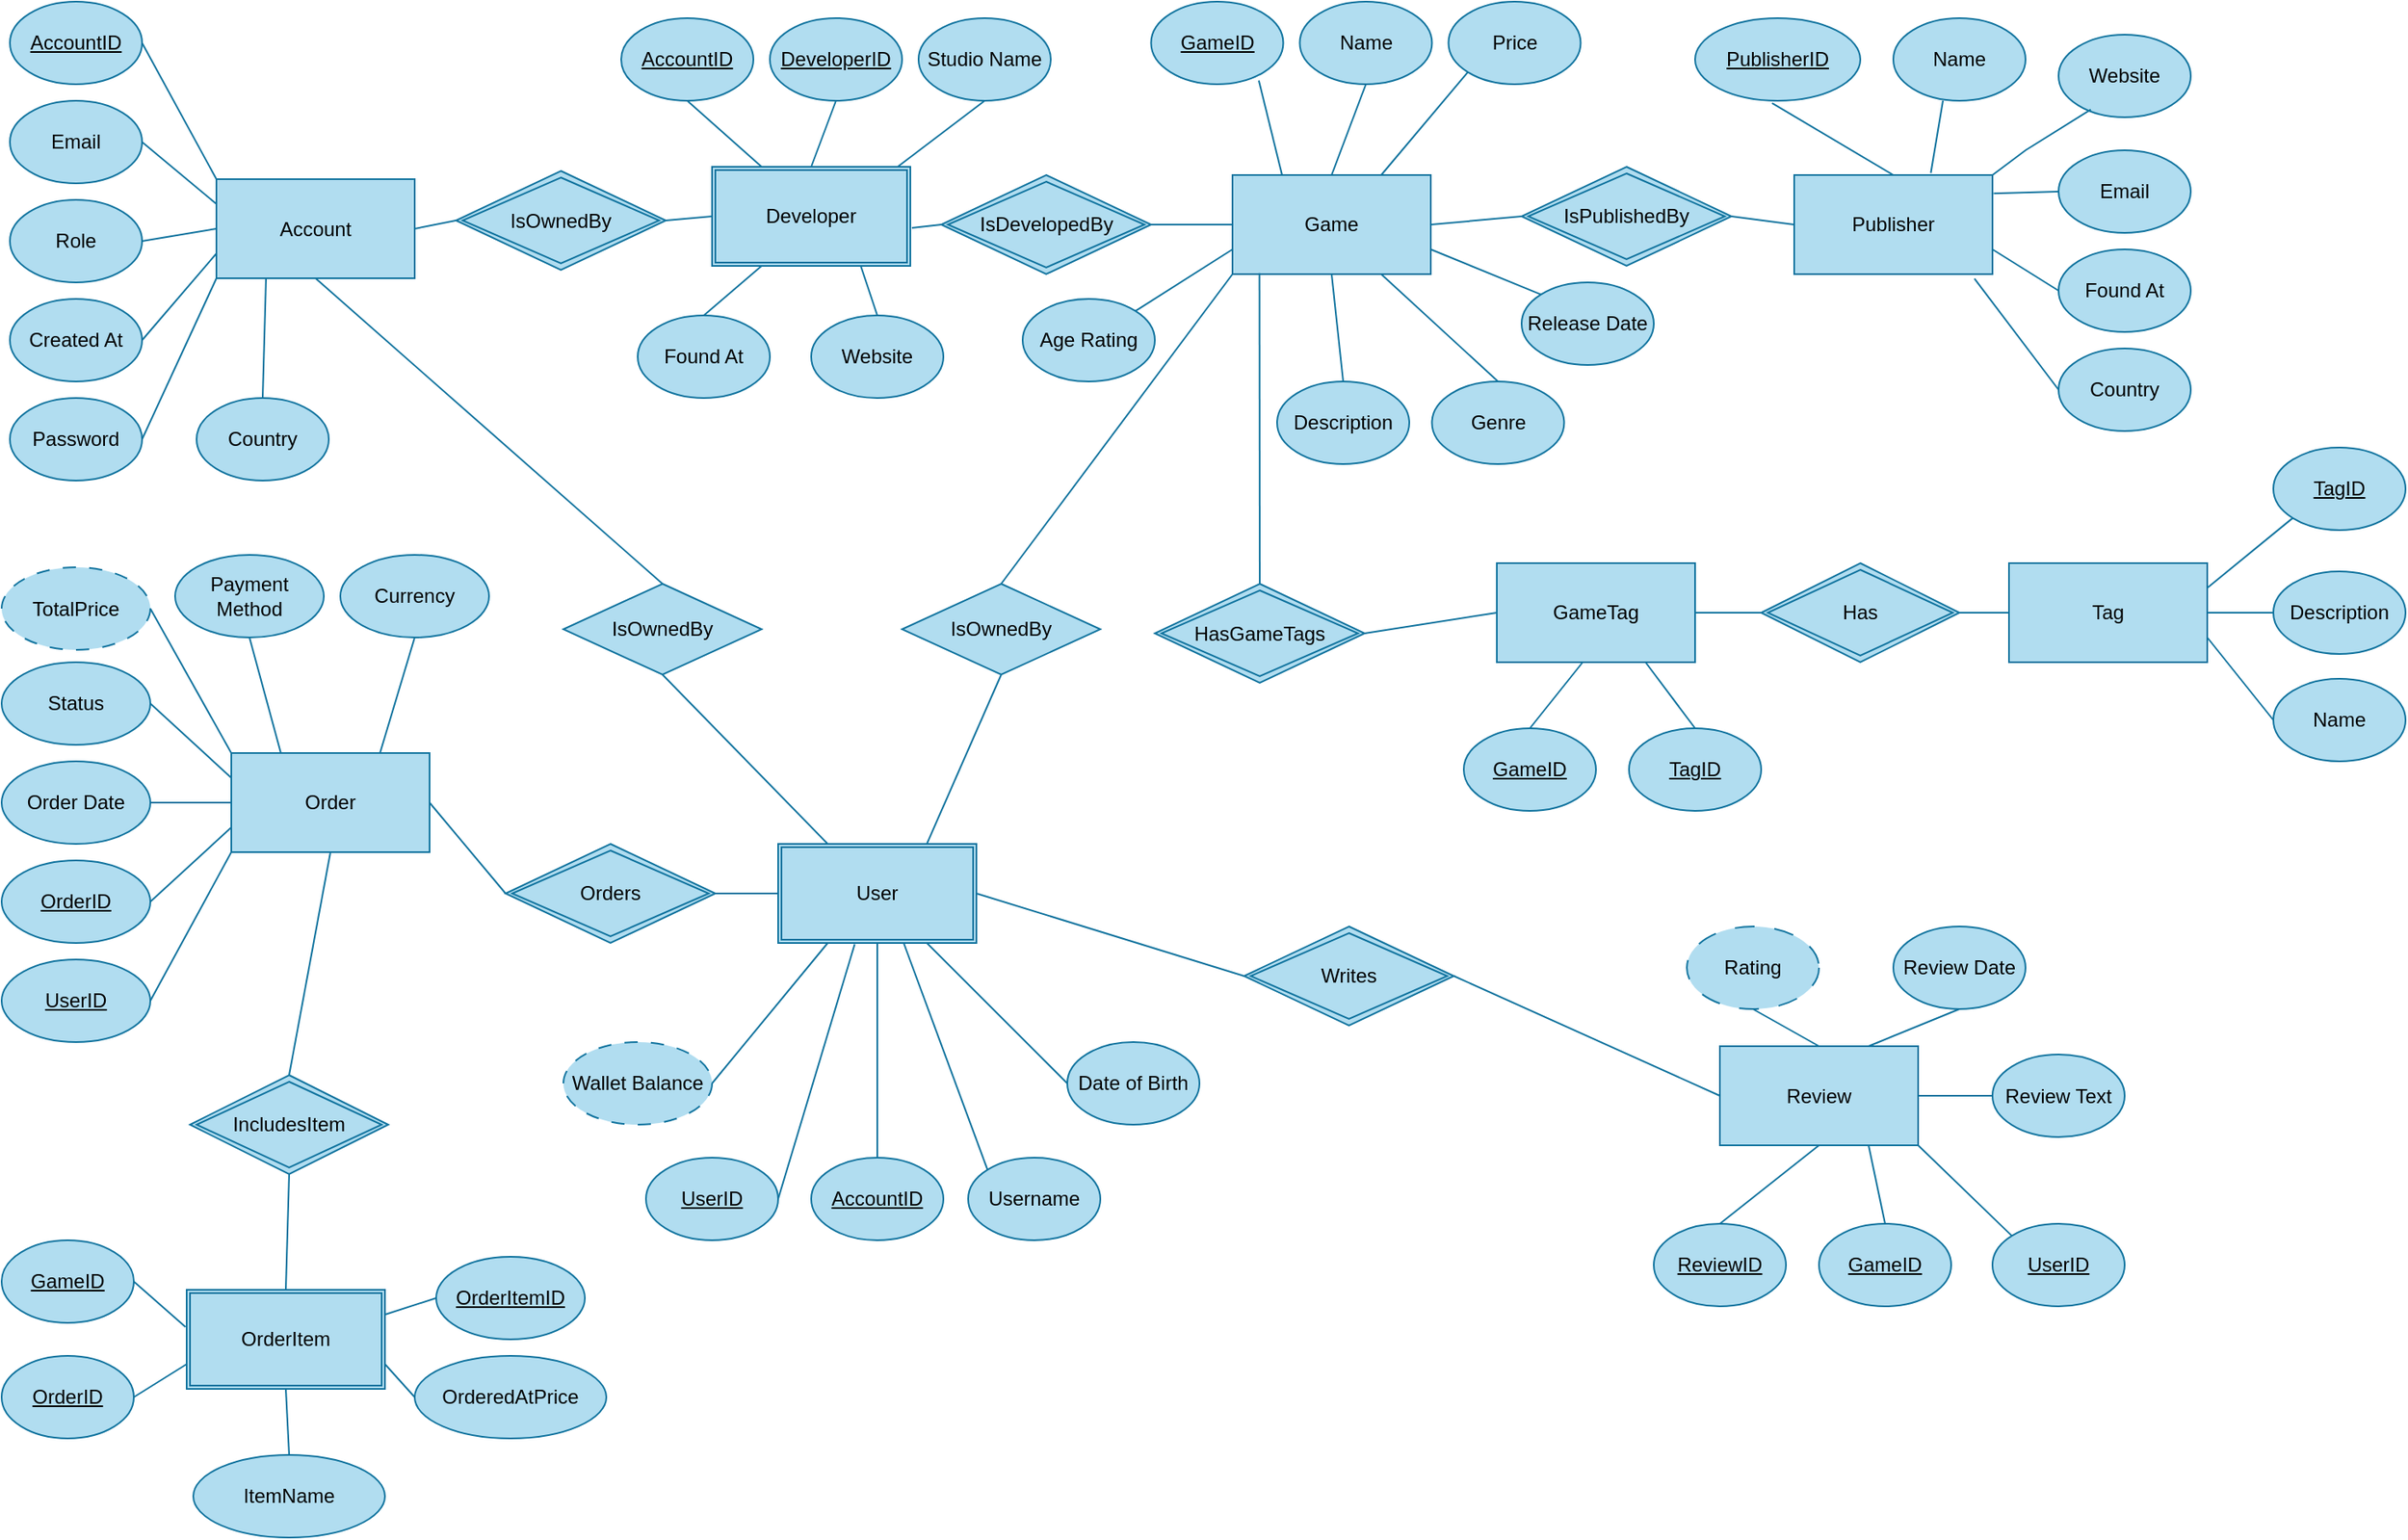 <mxfile version="28.2.7">
  <diagram name="Страница-1" id="EVVOry4LFyyCns86RIXM">
    <mxGraphModel grid="1" page="1" gridSize="10" guides="1" tooltips="1" connect="1" arrows="1" fold="1" pageScale="1" pageWidth="827" pageHeight="1169" math="0" shadow="0">
      <root>
        <mxCell id="0" />
        <mxCell id="1" parent="0" />
        <mxCell id="opWwulUOpppvouaUZtau-1" value="&lt;u&gt;AccountID&lt;/u&gt;" style="ellipse;whiteSpace=wrap;html=1;fillColor=#b1ddf0;strokeColor=#10739e;" vertex="1" parent="1">
          <mxGeometry x="80" y="10" width="80" height="50" as="geometry" />
        </mxCell>
        <mxCell id="opWwulUOpppvouaUZtau-2" value="Role" style="ellipse;whiteSpace=wrap;html=1;fillColor=#b1ddf0;strokeColor=#10739e;" vertex="1" parent="1">
          <mxGeometry x="80" y="130" width="80" height="50" as="geometry" />
        </mxCell>
        <mxCell id="opWwulUOpppvouaUZtau-4" value="Email" style="ellipse;whiteSpace=wrap;html=1;fillColor=#b1ddf0;strokeColor=#10739e;" vertex="1" parent="1">
          <mxGeometry x="80" y="70" width="80" height="50" as="geometry" />
        </mxCell>
        <mxCell id="opWwulUOpppvouaUZtau-5" value="Created At" style="ellipse;whiteSpace=wrap;html=1;fillColor=#b1ddf0;strokeColor=#10739e;" vertex="1" parent="1">
          <mxGeometry x="80" y="190" width="80" height="50" as="geometry" />
        </mxCell>
        <mxCell id="opWwulUOpppvouaUZtau-6" value="Password" style="ellipse;whiteSpace=wrap;html=1;fillColor=#b1ddf0;strokeColor=#10739e;" vertex="1" parent="1">
          <mxGeometry x="80" y="250" width="80" height="50" as="geometry" />
        </mxCell>
        <mxCell id="opWwulUOpppvouaUZtau-7" value="Account&lt;span style=&quot;color: rgba(0, 0, 0, 0); font-family: monospace; font-size: 0px; text-align: start; text-wrap-mode: nowrap;&quot;&gt;%3CmxGraphModel%3E%3Croot%3E%3CmxCell%20%3D%220%22%2F%3E%3CmxCell%20id%3D%221%22%20parent%3D%220%22%2F%3E%3CmxCell%20id%3D%222%22%20value%3D%22Created%20At%22%20style%3D%22ellipse%3BwhiteSpace%3Dwrap%3Bhtml%3D1%3B%22%20vertex%3D%221%22%20parent%3D%221%22%3E%3CmxGeometry%20x%3D%2230%22%20y%3D%22340%22%20width%3D%2280%22%20height%3D%2250%22%20as%3D%22geometry%22%2F%3E%3C%2FmxCell%3E%3C%2Froot%3E%3C%2FmxGraphModel%3E&lt;/span&gt;" style="rounded=0;whiteSpace=wrap;html=1;fillColor=#b1ddf0;strokeColor=#10739e;" vertex="1" parent="1">
          <mxGeometry x="205" y="117.5" width="120" height="60" as="geometry" />
        </mxCell>
        <mxCell id="opWwulUOpppvouaUZtau-9" value="Game" style="rounded=0;whiteSpace=wrap;html=1;fillColor=#b1ddf0;strokeColor=#10739e;" vertex="1" parent="1">
          <mxGeometry x="820" y="115" width="120" height="60" as="geometry" />
        </mxCell>
        <mxCell id="opWwulUOpppvouaUZtau-10" value="Publisher" style="rounded=0;whiteSpace=wrap;html=1;fillColor=#b1ddf0;strokeColor=#10739e;" vertex="1" parent="1">
          <mxGeometry x="1160" y="115" width="120" height="60" as="geometry" />
        </mxCell>
        <mxCell id="opWwulUOpppvouaUZtau-11" value="&lt;u&gt;PublisherID&lt;/u&gt;" style="ellipse;whiteSpace=wrap;html=1;fillColor=#b1ddf0;strokeColor=#10739e;" vertex="1" parent="1">
          <mxGeometry x="1100" y="20" width="100" height="50" as="geometry" />
        </mxCell>
        <mxCell id="opWwulUOpppvouaUZtau-13" value="Name" style="ellipse;whiteSpace=wrap;html=1;fillColor=#b1ddf0;strokeColor=#10739e;" vertex="1" parent="1">
          <mxGeometry x="1220" y="20" width="80" height="50" as="geometry" />
        </mxCell>
        <mxCell id="opWwulUOpppvouaUZtau-15" value="Website" style="ellipse;whiteSpace=wrap;html=1;fillColor=#b1ddf0;strokeColor=#10739e;" vertex="1" parent="1">
          <mxGeometry x="1320" y="30" width="80" height="50" as="geometry" />
        </mxCell>
        <mxCell id="opWwulUOpppvouaUZtau-16" value="Email" style="ellipse;whiteSpace=wrap;html=1;fillColor=#b1ddf0;strokeColor=#10739e;" vertex="1" parent="1">
          <mxGeometry x="1320" y="100" width="80" height="50" as="geometry" />
        </mxCell>
        <mxCell id="opWwulUOpppvouaUZtau-17" value="Found At" style="ellipse;whiteSpace=wrap;html=1;fillColor=#b1ddf0;strokeColor=#10739e;" vertex="1" parent="1">
          <mxGeometry x="1320" y="160" width="80" height="50" as="geometry" />
        </mxCell>
        <mxCell id="opWwulUOpppvouaUZtau-18" value="Country" style="ellipse;whiteSpace=wrap;html=1;fillColor=#b1ddf0;strokeColor=#10739e;" vertex="1" parent="1">
          <mxGeometry x="1320" y="220" width="80" height="50" as="geometry" />
        </mxCell>
        <mxCell id="opWwulUOpppvouaUZtau-20" value="" style="endArrow=none;html=1;rounded=0;entryX=0.466;entryY=1.029;entryDx=0;entryDy=0;entryPerimeter=0;exitX=0.5;exitY=0;exitDx=0;exitDy=0;fillColor=#b1ddf0;strokeColor=#10739e;" edge="1" parent="1" source="opWwulUOpppvouaUZtau-10" target="opWwulUOpppvouaUZtau-11">
          <mxGeometry width="50" height="50" relative="1" as="geometry">
            <mxPoint x="1100" y="200" as="sourcePoint" />
            <mxPoint x="1150" y="150" as="targetPoint" />
          </mxGeometry>
        </mxCell>
        <mxCell id="opWwulUOpppvouaUZtau-21" value="" style="endArrow=none;html=1;rounded=0;entryX=0.375;entryY=1;entryDx=0;entryDy=0;entryPerimeter=0;exitX=0.689;exitY=-0.021;exitDx=0;exitDy=0;exitPerimeter=0;fillColor=#b1ddf0;strokeColor=#10739e;" edge="1" parent="1" source="opWwulUOpppvouaUZtau-10" target="opWwulUOpppvouaUZtau-13">
          <mxGeometry width="50" height="50" relative="1" as="geometry">
            <mxPoint x="1200" y="110" as="sourcePoint" />
            <mxPoint x="1250" y="100" as="targetPoint" />
          </mxGeometry>
        </mxCell>
        <mxCell id="opWwulUOpppvouaUZtau-22" value="" style="endArrow=none;html=1;rounded=0;entryX=0.244;entryY=0.907;entryDx=0;entryDy=0;entryPerimeter=0;fillColor=#b1ddf0;strokeColor=#10739e;exitX=1;exitY=0;exitDx=0;exitDy=0;" edge="1" parent="1" source="opWwulUOpppvouaUZtau-10" target="opWwulUOpppvouaUZtau-15">
          <mxGeometry width="50" height="50" relative="1" as="geometry">
            <mxPoint x="1270" y="117" as="sourcePoint" />
            <mxPoint x="1330" y="70" as="targetPoint" />
            <Array as="points">
              <mxPoint x="1300" y="100" />
            </Array>
          </mxGeometry>
        </mxCell>
        <mxCell id="opWwulUOpppvouaUZtau-23" value="" style="endArrow=none;html=1;rounded=0;entryX=0;entryY=0.5;entryDx=0;entryDy=0;exitX=1.006;exitY=0.185;exitDx=0;exitDy=0;exitPerimeter=0;fillColor=#b1ddf0;strokeColor=#10739e;" edge="1" parent="1" source="opWwulUOpppvouaUZtau-10" target="opWwulUOpppvouaUZtau-16">
          <mxGeometry width="50" height="50" relative="1" as="geometry">
            <mxPoint x="1190" y="180" as="sourcePoint" />
            <mxPoint x="1310" y="126" as="targetPoint" />
          </mxGeometry>
        </mxCell>
        <mxCell id="opWwulUOpppvouaUZtau-24" value="" style="endArrow=none;html=1;rounded=0;entryX=0;entryY=0.5;entryDx=0;entryDy=0;exitX=1;exitY=0.75;exitDx=0;exitDy=0;fillColor=#b1ddf0;strokeColor=#10739e;" edge="1" parent="1" source="opWwulUOpppvouaUZtau-10" target="opWwulUOpppvouaUZtau-17">
          <mxGeometry width="50" height="50" relative="1" as="geometry">
            <mxPoint x="1261" y="187.5" as="sourcePoint" />
            <mxPoint x="1310" y="182.5" as="targetPoint" />
          </mxGeometry>
        </mxCell>
        <mxCell id="opWwulUOpppvouaUZtau-25" value="" style="endArrow=none;html=1;rounded=0;entryX=0;entryY=0.5;entryDx=0;entryDy=0;exitX=0.909;exitY=1.044;exitDx=0;exitDy=0;exitPerimeter=0;fillColor=#b1ddf0;strokeColor=#10739e;" edge="1" parent="1" source="opWwulUOpppvouaUZtau-10" target="opWwulUOpppvouaUZtau-18">
          <mxGeometry width="50" height="50" relative="1" as="geometry">
            <mxPoint x="1310" y="175" as="sourcePoint" />
            <mxPoint x="1359" y="170" as="targetPoint" />
          </mxGeometry>
        </mxCell>
        <mxCell id="opWwulUOpppvouaUZtau-27" value="&lt;u&gt;GameID&lt;/u&gt;" style="ellipse;whiteSpace=wrap;html=1;fillColor=#b1ddf0;strokeColor=#10739e;" vertex="1" parent="1">
          <mxGeometry x="770.73" y="10" width="80" height="50" as="geometry" />
        </mxCell>
        <mxCell id="opWwulUOpppvouaUZtau-28" value="Name" style="ellipse;whiteSpace=wrap;html=1;fillColor=#b1ddf0;strokeColor=#10739e;" vertex="1" parent="1">
          <mxGeometry x="860.73" y="10" width="80" height="50" as="geometry" />
        </mxCell>
        <mxCell id="opWwulUOpppvouaUZtau-29" value="Price" style="ellipse;whiteSpace=wrap;html=1;fillColor=#b1ddf0;strokeColor=#10739e;" vertex="1" parent="1">
          <mxGeometry x="950.73" y="10" width="80" height="50" as="geometry" />
        </mxCell>
        <mxCell id="opWwulUOpppvouaUZtau-30" value="Genre&lt;span style=&quot;color: rgba(0, 0, 0, 0); font-family: monospace; font-size: 0px; text-align: start; text-wrap-mode: nowrap;&quot;&gt;%3CmxGraphModel%3E%3Croot%3E%3CmxCell%20id%3D%220%22%2F%3E%3CmxCell%20id%3D%221%22%20parent%3D%220%22%2F%3E%3CmxCell%20id%3D%222%22%20value%3D%22Price%22%20style%3D%22ellipse%3BwhiteSpace%3Dwrap%3Bhtml%3D1%3B%22%20vertex%3D%221%22%20parent%3D%221%22%3E%3CmxGeometry%20x%3D%22700%22%20y%3D%2210%22%20width%3D%2280%22%20height%3D%2250%22%20as%3D%22geometry%22%2F%3E%3C%2FmxCell%3E%3C%2Froot%3E%3C%2FmxGraphModel%3E&lt;/span&gt;" style="ellipse;whiteSpace=wrap;html=1;fillColor=#b1ddf0;strokeColor=#10739e;" vertex="1" parent="1">
          <mxGeometry x="940.73" y="240" width="80" height="50" as="geometry" />
        </mxCell>
        <mxCell id="opWwulUOpppvouaUZtau-31" value="Description" style="ellipse;whiteSpace=wrap;html=1;fillColor=#b1ddf0;strokeColor=#10739e;" vertex="1" parent="1">
          <mxGeometry x="847" y="240" width="80" height="50" as="geometry" />
        </mxCell>
        <mxCell id="opWwulUOpppvouaUZtau-32" value="Release Date" style="ellipse;whiteSpace=wrap;html=1;fillColor=#b1ddf0;strokeColor=#10739e;" vertex="1" parent="1">
          <mxGeometry x="995" y="180" width="80" height="50" as="geometry" />
        </mxCell>
        <mxCell id="opWwulUOpppvouaUZtau-33" value="Age Rating" style="ellipse;whiteSpace=wrap;html=1;fillColor=#b1ddf0;strokeColor=#10739e;" vertex="1" parent="1">
          <mxGeometry x="693" y="190" width="80" height="50" as="geometry" />
        </mxCell>
        <mxCell id="opWwulUOpppvouaUZtau-34" value="" style="endArrow=none;html=1;rounded=0;entryX=0.815;entryY=0.955;entryDx=0;entryDy=0;entryPerimeter=0;exitX=0.25;exitY=0;exitDx=0;exitDy=0;fillColor=#b1ddf0;strokeColor=#10739e;" edge="1" parent="1" source="opWwulUOpppvouaUZtau-9" target="opWwulUOpppvouaUZtau-27">
          <mxGeometry width="50" height="50" relative="1" as="geometry">
            <mxPoint x="785.73" y="100" as="sourcePoint" />
            <mxPoint x="835.73" y="50" as="targetPoint" />
          </mxGeometry>
        </mxCell>
        <mxCell id="opWwulUOpppvouaUZtau-35" value="" style="endArrow=none;html=1;rounded=0;entryX=0.5;entryY=1;entryDx=0;entryDy=0;exitX=0.5;exitY=0;exitDx=0;exitDy=0;fillColor=#b1ddf0;strokeColor=#10739e;" edge="1" parent="1" source="opWwulUOpppvouaUZtau-9" target="opWwulUOpppvouaUZtau-28">
          <mxGeometry width="50" height="50" relative="1" as="geometry">
            <mxPoint x="935.73" y="142" as="sourcePoint" />
            <mxPoint x="920.73" y="110" as="targetPoint" />
          </mxGeometry>
        </mxCell>
        <mxCell id="opWwulUOpppvouaUZtau-36" value="" style="endArrow=none;html=1;rounded=0;entryX=0;entryY=1;entryDx=0;entryDy=0;exitX=0.75;exitY=0;exitDx=0;exitDy=0;fillColor=#b1ddf0;strokeColor=#10739e;" edge="1" parent="1" source="opWwulUOpppvouaUZtau-9" target="opWwulUOpppvouaUZtau-29">
          <mxGeometry width="50" height="50" relative="1" as="geometry">
            <mxPoint x="970.73" y="130" as="sourcePoint" />
            <mxPoint x="990.73" y="100" as="targetPoint" />
            <Array as="points" />
          </mxGeometry>
        </mxCell>
        <mxCell id="opWwulUOpppvouaUZtau-37" value="" style="endArrow=none;html=1;rounded=0;entryX=1;entryY=0.75;entryDx=0;entryDy=0;exitX=0;exitY=0;exitDx=0;exitDy=0;fillColor=#b1ddf0;strokeColor=#10739e;" edge="1" parent="1" source="opWwulUOpppvouaUZtau-32" target="opWwulUOpppvouaUZtau-9">
          <mxGeometry width="50" height="50" relative="1" as="geometry">
            <mxPoint x="1012.187" y="207.485" as="sourcePoint" />
            <mxPoint x="1041.73" y="170" as="targetPoint" />
          </mxGeometry>
        </mxCell>
        <mxCell id="opWwulUOpppvouaUZtau-38" value="" style="endArrow=none;html=1;rounded=0;entryX=0.75;entryY=1;entryDx=0;entryDy=0;exitX=0.5;exitY=0;exitDx=0;exitDy=0;fillColor=#b1ddf0;strokeColor=#10739e;" edge="1" parent="1" source="opWwulUOpppvouaUZtau-30" target="opWwulUOpppvouaUZtau-9">
          <mxGeometry width="50" height="50" relative="1" as="geometry">
            <mxPoint x="940.73" y="220" as="sourcePoint" />
            <mxPoint x="869.73" y="148" as="targetPoint" />
          </mxGeometry>
        </mxCell>
        <mxCell id="opWwulUOpppvouaUZtau-39" value="" style="endArrow=none;html=1;rounded=0;entryX=0.5;entryY=1;entryDx=0;entryDy=0;exitX=0.5;exitY=0;exitDx=0;exitDy=0;fillColor=#b1ddf0;strokeColor=#10739e;" edge="1" parent="1" source="opWwulUOpppvouaUZtau-31" target="opWwulUOpppvouaUZtau-9">
          <mxGeometry width="50" height="50" relative="1" as="geometry">
            <mxPoint x="990.73" y="240" as="sourcePoint" />
            <mxPoint x="950.73" y="190" as="targetPoint" />
          </mxGeometry>
        </mxCell>
        <mxCell id="opWwulUOpppvouaUZtau-40" value="" style="endArrow=none;html=1;rounded=0;entryX=0;entryY=0.75;entryDx=0;entryDy=0;exitX=1;exitY=0;exitDx=0;exitDy=0;fillColor=#b1ddf0;strokeColor=#10739e;" edge="1" parent="1" source="opWwulUOpppvouaUZtau-33" target="opWwulUOpppvouaUZtau-9">
          <mxGeometry width="50" height="50" relative="1" as="geometry">
            <mxPoint x="769.273" y="207.485" as="sourcePoint" />
            <mxPoint x="805.73" y="150" as="targetPoint" />
          </mxGeometry>
        </mxCell>
        <mxCell id="opWwulUOpppvouaUZtau-42" value="" style="endArrow=none;html=1;rounded=0;entryX=1;entryY=0.5;entryDx=0;entryDy=0;exitX=0;exitY=0.5;exitDx=0;exitDy=0;fillColor=#b1ddf0;strokeColor=#10739e;" edge="1" parent="1" source="opWwulUOpppvouaUZtau-10" target="UKkPd1WE1HDjljk0dFrL-10">
          <mxGeometry width="50" height="50" relative="1" as="geometry">
            <mxPoint x="1080" y="230" as="sourcePoint" />
            <mxPoint x="1130" y="180" as="targetPoint" />
          </mxGeometry>
        </mxCell>
        <mxCell id="opWwulUOpppvouaUZtau-43" value="" style="endArrow=none;html=1;rounded=0;entryX=1;entryY=0.5;entryDx=0;entryDy=0;exitX=0;exitY=0.5;exitDx=0;exitDy=0;fillColor=#b1ddf0;strokeColor=#10739e;" edge="1" parent="1" source="UKkPd1WE1HDjljk0dFrL-10" target="opWwulUOpppvouaUZtau-9">
          <mxGeometry width="50" height="50" relative="1" as="geometry">
            <mxPoint x="961" y="133" as="sourcePoint" />
            <mxPoint x="1070.73" y="150" as="targetPoint" />
          </mxGeometry>
        </mxCell>
        <mxCell id="opWwulUOpppvouaUZtau-45" value="" style="endArrow=none;html=1;rounded=0;entryX=1;entryY=0.5;entryDx=0;entryDy=0;exitX=0;exitY=0.5;exitDx=0;exitDy=0;fillColor=#b1ddf0;strokeColor=#10739e;" edge="1" parent="1" source="opWwulUOpppvouaUZtau-9" target="UKkPd1WE1HDjljk0dFrL-9">
          <mxGeometry width="50" height="50" relative="1" as="geometry">
            <mxPoint x="870" y="145" as="sourcePoint" />
            <mxPoint x="860" y="182.5" as="targetPoint" />
          </mxGeometry>
        </mxCell>
        <mxCell id="opWwulUOpppvouaUZtau-46" value="" style="endArrow=none;html=1;rounded=0;exitX=0;exitY=0.5;exitDx=0;exitDy=0;entryX=1.008;entryY=0.617;entryDx=0;entryDy=0;fillColor=#b1ddf0;strokeColor=#10739e;entryPerimeter=0;" edge="1" parent="1" source="UKkPd1WE1HDjljk0dFrL-9" target="UKkPd1WE1HDjljk0dFrL-1">
          <mxGeometry width="50" height="50" relative="1" as="geometry">
            <mxPoint x="870" y="169.5" as="sourcePoint" />
            <mxPoint x="620" y="147.5" as="targetPoint" />
          </mxGeometry>
        </mxCell>
        <mxCell id="opWwulUOpppvouaUZtau-49" value="" style="endArrow=none;html=1;rounded=0;entryX=1;entryY=0.5;entryDx=0;entryDy=0;fillColor=#b1ddf0;strokeColor=#10739e;exitX=0;exitY=0.5;exitDx=0;exitDy=0;" edge="1" parent="1" source="UKkPd1WE1HDjljk0dFrL-1" target="UKkPd1WE1HDjljk0dFrL-8">
          <mxGeometry width="50" height="50" relative="1" as="geometry">
            <mxPoint x="500" y="148" as="sourcePoint" />
            <mxPoint x="740" y="150" as="targetPoint" />
          </mxGeometry>
        </mxCell>
        <mxCell id="opWwulUOpppvouaUZtau-50" value="" style="endArrow=none;html=1;rounded=0;exitX=0;exitY=0.5;exitDx=0;exitDy=0;entryX=1;entryY=0.5;entryDx=0;entryDy=0;fillColor=#b1ddf0;strokeColor=#10739e;" edge="1" parent="1" source="UKkPd1WE1HDjljk0dFrL-8" target="opWwulUOpppvouaUZtau-7">
          <mxGeometry width="50" height="50" relative="1" as="geometry">
            <mxPoint x="620" y="220" as="sourcePoint" />
            <mxPoint x="600" y="220" as="targetPoint" />
          </mxGeometry>
        </mxCell>
        <mxCell id="opWwulUOpppvouaUZtau-51" value="Website" style="ellipse;whiteSpace=wrap;html=1;fillColor=#b1ddf0;strokeColor=#10739e;" vertex="1" parent="1">
          <mxGeometry x="565" y="200" width="80" height="50" as="geometry" />
        </mxCell>
        <mxCell id="opWwulUOpppvouaUZtau-52" value="&lt;u&gt;AccountID&lt;/u&gt;" style="ellipse;whiteSpace=wrap;html=1;fillColor=#b1ddf0;strokeColor=#10739e;" vertex="1" parent="1">
          <mxGeometry x="450" y="20" width="80" height="50" as="geometry" />
        </mxCell>
        <mxCell id="opWwulUOpppvouaUZtau-53" value="Studio Name" style="ellipse;whiteSpace=wrap;html=1;fillColor=#b1ddf0;strokeColor=#10739e;" vertex="1" parent="1">
          <mxGeometry x="630" y="20" width="80" height="50" as="geometry" />
        </mxCell>
        <mxCell id="opWwulUOpppvouaUZtau-54" value="Found At" style="ellipse;whiteSpace=wrap;html=1;fillColor=#b1ddf0;strokeColor=#10739e;" vertex="1" parent="1">
          <mxGeometry x="460" y="200" width="80" height="50" as="geometry" />
        </mxCell>
        <mxCell id="opWwulUOpppvouaUZtau-55" value="&lt;u&gt;DeveloperID&lt;/u&gt;" style="ellipse;whiteSpace=wrap;html=1;fillColor=#b1ddf0;strokeColor=#10739e;" vertex="1" parent="1">
          <mxGeometry x="540" y="20" width="80" height="50" as="geometry" />
        </mxCell>
        <mxCell id="opWwulUOpppvouaUZtau-56" value="" style="endArrow=none;html=1;rounded=0;exitX=0.25;exitY=0;exitDx=0;exitDy=0;entryX=0.5;entryY=1;entryDx=0;entryDy=0;fillColor=#b1ddf0;strokeColor=#10739e;" edge="1" parent="1" source="UKkPd1WE1HDjljk0dFrL-1" target="opWwulUOpppvouaUZtau-52">
          <mxGeometry width="50" height="50" relative="1" as="geometry">
            <mxPoint x="460" y="160" as="sourcePoint" />
            <mxPoint x="430" y="160" as="targetPoint" />
            <Array as="points" />
          </mxGeometry>
        </mxCell>
        <mxCell id="opWwulUOpppvouaUZtau-57" value="" style="endArrow=none;html=1;rounded=0;exitX=0.75;exitY=1;exitDx=0;exitDy=0;entryX=0.5;entryY=0;entryDx=0;entryDy=0;fillColor=#b1ddf0;strokeColor=#10739e;" edge="1" parent="1" source="UKkPd1WE1HDjljk0dFrL-1" target="opWwulUOpppvouaUZtau-51">
          <mxGeometry width="50" height="50" relative="1" as="geometry">
            <mxPoint x="640" y="145" as="sourcePoint" />
            <mxPoint x="590" y="100" as="targetPoint" />
            <Array as="points" />
          </mxGeometry>
        </mxCell>
        <mxCell id="opWwulUOpppvouaUZtau-58" value="" style="endArrow=none;html=1;rounded=0;entryX=0.5;entryY=1;entryDx=0;entryDy=0;fillColor=#b1ddf0;strokeColor=#10739e;exitX=0.925;exitY=0.017;exitDx=0;exitDy=0;exitPerimeter=0;" edge="1" parent="1" source="UKkPd1WE1HDjljk0dFrL-1" target="opWwulUOpppvouaUZtau-53">
          <mxGeometry width="50" height="50" relative="1" as="geometry">
            <mxPoint x="630" y="270" as="sourcePoint" />
            <mxPoint x="720" y="90" as="targetPoint" />
            <Array as="points" />
          </mxGeometry>
        </mxCell>
        <mxCell id="opWwulUOpppvouaUZtau-59" value="" style="endArrow=none;html=1;rounded=0;exitX=0.5;exitY=1;exitDx=0;exitDy=0;fillColor=#b1ddf0;strokeColor=#10739e;entryX=0.5;entryY=0;entryDx=0;entryDy=0;" edge="1" parent="1" source="opWwulUOpppvouaUZtau-55" target="UKkPd1WE1HDjljk0dFrL-1">
          <mxGeometry width="50" height="50" relative="1" as="geometry">
            <mxPoint x="640" y="165" as="sourcePoint" />
            <mxPoint x="560" y="118" as="targetPoint" />
            <Array as="points" />
          </mxGeometry>
        </mxCell>
        <mxCell id="opWwulUOpppvouaUZtau-60" value="" style="endArrow=none;html=1;rounded=0;exitX=0.5;exitY=0;exitDx=0;exitDy=0;fillColor=#b1ddf0;strokeColor=#10739e;entryX=0.25;entryY=1;entryDx=0;entryDy=0;" edge="1" parent="1" source="opWwulUOpppvouaUZtau-54" target="UKkPd1WE1HDjljk0dFrL-1">
          <mxGeometry width="50" height="50" relative="1" as="geometry">
            <mxPoint x="640" y="237.5" as="sourcePoint" />
            <mxPoint x="530" y="170" as="targetPoint" />
            <Array as="points" />
          </mxGeometry>
        </mxCell>
        <mxCell id="opWwulUOpppvouaUZtau-61" value="" style="endArrow=none;html=1;rounded=0;entryX=1;entryY=0.5;entryDx=0;entryDy=0;exitX=0;exitY=0;exitDx=0;exitDy=0;fillColor=#b1ddf0;strokeColor=#10739e;" edge="1" parent="1" source="opWwulUOpppvouaUZtau-7" target="opWwulUOpppvouaUZtau-1">
          <mxGeometry width="50" height="50" relative="1" as="geometry">
            <mxPoint x="270" y="115" as="sourcePoint" />
            <mxPoint x="550" y="160" as="targetPoint" />
          </mxGeometry>
        </mxCell>
        <mxCell id="opWwulUOpppvouaUZtau-62" value="" style="endArrow=none;html=1;rounded=0;entryX=1;entryY=0.5;entryDx=0;entryDy=0;exitX=0;exitY=0.25;exitDx=0;exitDy=0;fillColor=#b1ddf0;strokeColor=#10739e;" edge="1" parent="1" source="opWwulUOpppvouaUZtau-7" target="opWwulUOpppvouaUZtau-4">
          <mxGeometry width="50" height="50" relative="1" as="geometry">
            <mxPoint x="180" y="130" as="sourcePoint" />
            <mxPoint x="170" y="140" as="targetPoint" />
          </mxGeometry>
        </mxCell>
        <mxCell id="opWwulUOpppvouaUZtau-63" value="" style="endArrow=none;html=1;rounded=0;entryX=1;entryY=0.5;entryDx=0;entryDy=0;exitX=0;exitY=0.5;exitDx=0;exitDy=0;fillColor=#b1ddf0;strokeColor=#10739e;" edge="1" parent="1" source="opWwulUOpppvouaUZtau-7" target="opWwulUOpppvouaUZtau-2">
          <mxGeometry width="50" height="50" relative="1" as="geometry">
            <mxPoint x="180" y="145" as="sourcePoint" />
            <mxPoint x="220" y="180" as="targetPoint" />
          </mxGeometry>
        </mxCell>
        <mxCell id="opWwulUOpppvouaUZtau-64" value="" style="endArrow=none;html=1;rounded=0;entryX=0;entryY=0.75;entryDx=0;entryDy=0;exitX=1;exitY=0.5;exitDx=0;exitDy=0;fillColor=#b1ddf0;strokeColor=#10739e;" edge="1" parent="1" source="opWwulUOpppvouaUZtau-5" target="opWwulUOpppvouaUZtau-7">
          <mxGeometry width="50" height="50" relative="1" as="geometry">
            <mxPoint x="261" y="180" as="sourcePoint" />
            <mxPoint x="203.64" y="174.88" as="targetPoint" />
          </mxGeometry>
        </mxCell>
        <mxCell id="opWwulUOpppvouaUZtau-65" value="" style="endArrow=none;html=1;rounded=0;entryX=0;entryY=1;entryDx=0;entryDy=0;exitX=1;exitY=0.5;exitDx=0;exitDy=0;fillColor=#b1ddf0;strokeColor=#10739e;" edge="1" parent="1" source="opWwulUOpppvouaUZtau-6" target="opWwulUOpppvouaUZtau-7">
          <mxGeometry width="50" height="50" relative="1" as="geometry">
            <mxPoint x="240" y="329" as="sourcePoint" />
            <mxPoint x="252.96" y="175.54" as="targetPoint" />
          </mxGeometry>
        </mxCell>
        <mxCell id="opWwulUOpppvouaUZtau-66" value="Tag" style="rounded=0;whiteSpace=wrap;html=1;fillColor=#b1ddf0;strokeColor=#10739e;" vertex="1" parent="1">
          <mxGeometry x="1290" y="350" width="120" height="60" as="geometry" />
        </mxCell>
        <mxCell id="opWwulUOpppvouaUZtau-67" value="GameTag" style="rounded=0;whiteSpace=wrap;html=1;fillColor=#b1ddf0;strokeColor=#10739e;" vertex="1" parent="1">
          <mxGeometry x="980" y="350" width="120" height="60" as="geometry" />
        </mxCell>
        <mxCell id="opWwulUOpppvouaUZtau-69" value="Review" style="rounded=0;whiteSpace=wrap;html=1;fillColor=#b1ddf0;strokeColor=#10739e;" vertex="1" parent="1">
          <mxGeometry x="1115" y="642.5" width="120" height="60" as="geometry" />
        </mxCell>
        <mxCell id="opWwulUOpppvouaUZtau-70" value="Order" style="rounded=0;whiteSpace=wrap;html=1;fillColor=#b1ddf0;strokeColor=#10739e;" vertex="1" parent="1">
          <mxGeometry x="214" y="465" width="120" height="60" as="geometry" />
        </mxCell>
        <mxCell id="opWwulUOpppvouaUZtau-73" value="" style="endArrow=none;html=1;rounded=0;exitX=1;exitY=0.5;exitDx=0;exitDy=0;fillColor=#b1ddf0;strokeColor=#10739e;" edge="1" parent="1" source="opWwulUOpppvouaUZtau-67" target="NvxxbsTkmJ9zuggZ2Z-y-13">
          <mxGeometry width="50" height="50" relative="1" as="geometry">
            <mxPoint x="1090" y="370" as="sourcePoint" />
            <mxPoint x="1160" y="450" as="targetPoint" />
          </mxGeometry>
        </mxCell>
        <mxCell id="opWwulUOpppvouaUZtau-74" value="" style="endArrow=none;html=1;rounded=0;entryX=0;entryY=0.5;entryDx=0;entryDy=0;exitX=1;exitY=0.5;exitDx=0;exitDy=0;fillColor=#b1ddf0;strokeColor=#10739e;" edge="1" parent="1" source="NvxxbsTkmJ9zuggZ2Z-y-13" target="opWwulUOpppvouaUZtau-66">
          <mxGeometry width="50" height="50" relative="1" as="geometry">
            <mxPoint x="1280" y="432" as="sourcePoint" />
            <mxPoint x="1310" y="430" as="targetPoint" />
          </mxGeometry>
        </mxCell>
        <mxCell id="opWwulUOpppvouaUZtau-75" value="&lt;u&gt;TagID&lt;/u&gt;" style="ellipse;whiteSpace=wrap;html=1;fillColor=#b1ddf0;strokeColor=#10739e;" vertex="1" parent="1">
          <mxGeometry x="1450" y="280" width="80" height="50" as="geometry" />
        </mxCell>
        <mxCell id="opWwulUOpppvouaUZtau-76" value="Description" style="ellipse;whiteSpace=wrap;html=1;fillColor=#b1ddf0;strokeColor=#10739e;" vertex="1" parent="1">
          <mxGeometry x="1450" y="355" width="80" height="50" as="geometry" />
        </mxCell>
        <mxCell id="opWwulUOpppvouaUZtau-77" value="Name" style="ellipse;whiteSpace=wrap;html=1;fillColor=#b1ddf0;strokeColor=#10739e;" vertex="1" parent="1">
          <mxGeometry x="1450" y="420" width="80" height="50" as="geometry" />
        </mxCell>
        <mxCell id="opWwulUOpppvouaUZtau-78" value="" style="endArrow=none;html=1;rounded=0;entryX=0;entryY=1;entryDx=0;entryDy=0;exitX=1;exitY=0.25;exitDx=0;exitDy=0;fillColor=#b1ddf0;strokeColor=#10739e;" edge="1" parent="1" source="opWwulUOpppvouaUZtau-66" target="opWwulUOpppvouaUZtau-75">
          <mxGeometry width="50" height="50" relative="1" as="geometry">
            <mxPoint x="1080" y="390" as="sourcePoint" />
            <mxPoint x="1130" y="340" as="targetPoint" />
          </mxGeometry>
        </mxCell>
        <mxCell id="opWwulUOpppvouaUZtau-79" value="" style="endArrow=none;html=1;rounded=0;entryX=0;entryY=0.5;entryDx=0;entryDy=0;exitX=1;exitY=0.5;exitDx=0;exitDy=0;fillColor=#b1ddf0;strokeColor=#10739e;" edge="1" parent="1" source="opWwulUOpppvouaUZtau-66" target="opWwulUOpppvouaUZtau-76">
          <mxGeometry width="50" height="50" relative="1" as="geometry">
            <mxPoint x="1510" y="467" as="sourcePoint" />
            <mxPoint x="1562" y="410" as="targetPoint" />
          </mxGeometry>
        </mxCell>
        <mxCell id="opWwulUOpppvouaUZtau-80" value="" style="endArrow=none;html=1;rounded=0;entryX=1;entryY=0.75;entryDx=0;entryDy=0;exitX=0;exitY=0.5;exitDx=0;exitDy=0;fillColor=#b1ddf0;strokeColor=#10739e;" edge="1" parent="1" source="opWwulUOpppvouaUZtau-77" target="opWwulUOpppvouaUZtau-66">
          <mxGeometry width="50" height="50" relative="1" as="geometry">
            <mxPoint x="1450" y="440" as="sourcePoint" />
            <mxPoint x="1540" y="460" as="targetPoint" />
          </mxGeometry>
        </mxCell>
        <mxCell id="opWwulUOpppvouaUZtau-81" value="&lt;u&gt;TagID&lt;/u&gt;" style="ellipse;whiteSpace=wrap;html=1;fillColor=#b1ddf0;strokeColor=#10739e;" vertex="1" parent="1">
          <mxGeometry x="1060" y="450" width="80" height="50" as="geometry" />
        </mxCell>
        <mxCell id="opWwulUOpppvouaUZtau-82" value="&lt;u&gt;GameID&lt;/u&gt;" style="ellipse;whiteSpace=wrap;html=1;fillColor=#b1ddf0;strokeColor=#10739e;" vertex="1" parent="1">
          <mxGeometry x="960" y="450" width="80" height="50" as="geometry" />
        </mxCell>
        <mxCell id="opWwulUOpppvouaUZtau-83" value="" style="endArrow=none;html=1;rounded=0;entryX=0.5;entryY=0;entryDx=0;entryDy=0;exitX=0.75;exitY=1;exitDx=0;exitDy=0;fillColor=#b1ddf0;strokeColor=#10739e;" edge="1" parent="1" source="opWwulUOpppvouaUZtau-67" target="opWwulUOpppvouaUZtau-81">
          <mxGeometry width="50" height="50" relative="1" as="geometry">
            <mxPoint x="1130" y="410" as="sourcePoint" />
            <mxPoint x="1160" y="410" as="targetPoint" />
          </mxGeometry>
        </mxCell>
        <mxCell id="opWwulUOpppvouaUZtau-84" value="" style="endArrow=none;html=1;rounded=0;entryX=0.5;entryY=0;entryDx=0;entryDy=0;exitX=0.433;exitY=1;exitDx=0;exitDy=0;exitPerimeter=0;fillColor=#b1ddf0;strokeColor=#10739e;" edge="1" parent="1" source="opWwulUOpppvouaUZtau-67" target="opWwulUOpppvouaUZtau-82">
          <mxGeometry width="50" height="50" relative="1" as="geometry">
            <mxPoint x="1140" y="470" as="sourcePoint" />
            <mxPoint x="1170" y="495" as="targetPoint" />
          </mxGeometry>
        </mxCell>
        <mxCell id="opWwulUOpppvouaUZtau-86" value="" style="endArrow=none;html=1;rounded=0;entryX=1;entryY=0.5;entryDx=0;entryDy=0;exitX=0;exitY=0.5;exitDx=0;exitDy=0;fillColor=#b1ddf0;strokeColor=#10739e;" edge="1" parent="1" source="opWwulUOpppvouaUZtau-67" target="NvxxbsTkmJ9zuggZ2Z-y-12">
          <mxGeometry width="50" height="50" relative="1" as="geometry">
            <mxPoint x="980" y="390" as="sourcePoint" />
            <mxPoint x="1060" y="340" as="targetPoint" />
          </mxGeometry>
        </mxCell>
        <mxCell id="opWwulUOpppvouaUZtau-87" value="" style="endArrow=none;html=1;rounded=0;entryX=0.5;entryY=0;entryDx=0;entryDy=0;exitX=0.136;exitY=0.989;exitDx=0;exitDy=0;exitPerimeter=0;fillColor=#b1ddf0;strokeColor=#10739e;" edge="1" parent="1" source="opWwulUOpppvouaUZtau-9" target="NvxxbsTkmJ9zuggZ2Z-y-12">
          <mxGeometry width="50" height="50" relative="1" as="geometry">
            <mxPoint x="1010" y="390" as="sourcePoint" />
            <mxPoint x="1060" y="340" as="targetPoint" />
          </mxGeometry>
        </mxCell>
        <mxCell id="opWwulUOpppvouaUZtau-89" value="" style="endArrow=none;html=1;rounded=0;entryX=1;entryY=0.5;entryDx=0;entryDy=0;exitX=0;exitY=0.5;exitDx=0;exitDy=0;fillColor=#b1ddf0;strokeColor=#10739e;" edge="1" parent="1" source="UKkPd1WE1HDjljk0dFrL-3" target="UKkPd1WE1HDjljk0dFrL-2">
          <mxGeometry width="50" height="50" relative="1" as="geometry">
            <mxPoint x="970" y="542" as="sourcePoint" />
            <mxPoint x="665" y="555" as="targetPoint" />
          </mxGeometry>
        </mxCell>
        <mxCell id="opWwulUOpppvouaUZtau-90" value="" style="endArrow=none;html=1;rounded=0;entryX=1;entryY=0.5;entryDx=0;entryDy=0;exitX=0;exitY=0.5;exitDx=0;exitDy=0;fillColor=#b1ddf0;strokeColor=#10739e;" edge="1" parent="1" source="opWwulUOpppvouaUZtau-69" target="UKkPd1WE1HDjljk0dFrL-3">
          <mxGeometry width="50" height="50" relative="1" as="geometry">
            <mxPoint x="1165" y="690" as="sourcePoint" />
            <mxPoint x="1075.0" y="670.0" as="targetPoint" />
          </mxGeometry>
        </mxCell>
        <mxCell id="opWwulUOpppvouaUZtau-91" value="&lt;u&gt;GameID&lt;/u&gt;" style="ellipse;whiteSpace=wrap;html=1;fillColor=#b1ddf0;strokeColor=#10739e;" vertex="1" parent="1">
          <mxGeometry x="1175" y="750" width="80" height="50" as="geometry" />
        </mxCell>
        <mxCell id="opWwulUOpppvouaUZtau-92" value="&lt;u&gt;ReviewID&lt;/u&gt;" style="ellipse;whiteSpace=wrap;html=1;fillColor=#b1ddf0;strokeColor=#10739e;" vertex="1" parent="1">
          <mxGeometry x="1075" y="750" width="80" height="50" as="geometry" />
        </mxCell>
        <mxCell id="opWwulUOpppvouaUZtau-93" value="Review Date" style="ellipse;whiteSpace=wrap;html=1;fillColor=#b1ddf0;strokeColor=#10739e;" vertex="1" parent="1">
          <mxGeometry x="1220" y="570" width="80" height="50" as="geometry" />
        </mxCell>
        <mxCell id="opWwulUOpppvouaUZtau-94" value="&lt;u&gt;UserID&lt;span style=&quot;color: rgba(0, 0, 0, 0); font-family: monospace; font-size: 0px; text-align: start; text-wrap-mode: nowrap;&quot;&gt;%3CmxGraphModel%3E%3Croot%3E%3CmxCell%20id%3D%220%22%2F%3E%3CmxCell%20id%3D%221%22%20parent%3D%220%22%2F%3E%3CmxCell%20id%3D%222%22%20value%3D%22GameID%22%20style%3D%22ellipse%3BwhiteSpace%3Dwrap%3Bhtml%3D1%3B%22%20vertex%3D%221%22%20parent%3D%221%22%3E%3CmxGeometry%20x%3D%22940%22%20y%3D%22720%22%20width%3D%2280%22%20height%3D%2250%22%20as%3D%22geometry%22%2F%3E%3C%2FmxCell%3E%3C%2Froot%3E%3C%2FmxGraphModel%3E&lt;/span&gt;&lt;/u&gt;" style="ellipse;whiteSpace=wrap;html=1;fillColor=#b1ddf0;strokeColor=#10739e;" vertex="1" parent="1">
          <mxGeometry x="1280" y="750" width="80" height="50" as="geometry" />
        </mxCell>
        <mxCell id="opWwulUOpppvouaUZtau-95" value="Review Text" style="ellipse;whiteSpace=wrap;html=1;fillColor=#b1ddf0;strokeColor=#10739e;" vertex="1" parent="1">
          <mxGeometry x="1280" y="647.5" width="80" height="50" as="geometry" />
        </mxCell>
        <mxCell id="opWwulUOpppvouaUZtau-97" value="" style="endArrow=none;html=1;rounded=0;entryX=1;entryY=0.5;entryDx=0;entryDy=0;exitX=0;exitY=0.5;exitDx=0;exitDy=0;fillColor=#b1ddf0;strokeColor=#10739e;" edge="1" parent="1" source="opWwulUOpppvouaUZtau-95" target="opWwulUOpppvouaUZtau-69">
          <mxGeometry width="50" height="50" relative="1" as="geometry">
            <mxPoint x="1195" y="690" as="sourcePoint" />
            <mxPoint x="1165" y="690" as="targetPoint" />
          </mxGeometry>
        </mxCell>
        <mxCell id="opWwulUOpppvouaUZtau-99" value="" style="endArrow=none;html=1;rounded=0;entryX=1;entryY=1;entryDx=0;entryDy=0;exitX=0;exitY=0;exitDx=0;exitDy=0;fillColor=#b1ddf0;strokeColor=#10739e;" edge="1" parent="1" source="opWwulUOpppvouaUZtau-94" target="opWwulUOpppvouaUZtau-69">
          <mxGeometry width="50" height="50" relative="1" as="geometry">
            <mxPoint x="1355" y="867" as="sourcePoint" />
            <mxPoint x="1305" y="820" as="targetPoint" />
          </mxGeometry>
        </mxCell>
        <mxCell id="opWwulUOpppvouaUZtau-100" value="" style="endArrow=none;html=1;rounded=0;entryX=0.75;entryY=1;entryDx=0;entryDy=0;exitX=0.5;exitY=0;exitDx=0;exitDy=0;fillColor=#b1ddf0;strokeColor=#10739e;" edge="1" parent="1" source="opWwulUOpppvouaUZtau-91" target="opWwulUOpppvouaUZtau-69">
          <mxGeometry width="50" height="50" relative="1" as="geometry">
            <mxPoint x="1412" y="866" as="sourcePoint" />
            <mxPoint x="1345" y="790" as="targetPoint" />
          </mxGeometry>
        </mxCell>
        <mxCell id="opWwulUOpppvouaUZtau-101" value="" style="endArrow=none;html=1;rounded=0;entryX=0.5;entryY=1;entryDx=0;entryDy=0;exitX=0.5;exitY=0;exitDx=0;exitDy=0;fillColor=#b1ddf0;strokeColor=#10739e;" edge="1" parent="1" source="opWwulUOpppvouaUZtau-92" target="opWwulUOpppvouaUZtau-69">
          <mxGeometry width="50" height="50" relative="1" as="geometry">
            <mxPoint x="1275" y="817" as="sourcePoint" />
            <mxPoint x="1265" y="750" as="targetPoint" />
          </mxGeometry>
        </mxCell>
        <mxCell id="opWwulUOpppvouaUZtau-102" value="" style="endArrow=none;html=1;rounded=0;entryX=0.5;entryY=1;entryDx=0;entryDy=0;exitX=0.75;exitY=0;exitDx=0;exitDy=0;fillColor=#b1ddf0;strokeColor=#10739e;" edge="1" parent="1" source="opWwulUOpppvouaUZtau-69" target="opWwulUOpppvouaUZtau-93">
          <mxGeometry width="50" height="50" relative="1" as="geometry">
            <mxPoint x="1415" y="788" as="sourcePoint" />
            <mxPoint x="1455" y="720" as="targetPoint" />
          </mxGeometry>
        </mxCell>
        <mxCell id="opWwulUOpppvouaUZtau-103" value="Rating" style="ellipse;whiteSpace=wrap;html=1;dashed=1;dashPattern=12 12;fillColor=#b1ddf0;strokeColor=#10739e;" vertex="1" parent="1">
          <mxGeometry x="1095" y="570" width="80" height="50" as="geometry" />
        </mxCell>
        <mxCell id="opWwulUOpppvouaUZtau-105" value="" style="endArrow=none;html=1;rounded=0;entryX=0.5;entryY=1;entryDx=0;entryDy=0;exitX=0.5;exitY=0;exitDx=0;exitDy=0;fillColor=#b1ddf0;strokeColor=#10739e;" edge="1" parent="1" source="opWwulUOpppvouaUZtau-69" target="opWwulUOpppvouaUZtau-103">
          <mxGeometry width="50" height="50" relative="1" as="geometry">
            <mxPoint x="1275" y="658" as="sourcePoint" />
            <mxPoint x="1385" y="620" as="targetPoint" />
          </mxGeometry>
        </mxCell>
        <mxCell id="opWwulUOpppvouaUZtau-106" value="&lt;u&gt;GameID&lt;/u&gt;" style="ellipse;whiteSpace=wrap;html=1;fillColor=#b1ddf0;strokeColor=#10739e;" vertex="1" parent="1">
          <mxGeometry x="75" y="760" width="80" height="50" as="geometry" />
        </mxCell>
        <mxCell id="opWwulUOpppvouaUZtau-107" value="&lt;u&gt;OrderID&lt;/u&gt;" style="ellipse;whiteSpace=wrap;html=1;fillColor=#b1ddf0;strokeColor=#10739e;" vertex="1" parent="1">
          <mxGeometry x="75" y="830" width="80" height="50" as="geometry" />
        </mxCell>
        <mxCell id="opWwulUOpppvouaUZtau-108" value="OrderedAtPrice" style="ellipse;whiteSpace=wrap;html=1;fillColor=#b1ddf0;strokeColor=#10739e;" vertex="1" parent="1">
          <mxGeometry x="325" y="830" width="116" height="50" as="geometry" />
        </mxCell>
        <mxCell id="opWwulUOpppvouaUZtau-109" value="&lt;u&gt;OrderItemID&lt;/u&gt;" style="ellipse;whiteSpace=wrap;html=1;fillColor=#b1ddf0;strokeColor=#10739e;" vertex="1" parent="1">
          <mxGeometry x="338" y="770" width="90" height="50" as="geometry" />
        </mxCell>
        <mxCell id="opWwulUOpppvouaUZtau-110" value="" style="endArrow=none;html=1;rounded=0;entryX=1;entryY=0.25;entryDx=0;entryDy=0;exitX=0;exitY=0.5;exitDx=0;exitDy=0;fillColor=#b1ddf0;strokeColor=#10739e;" edge="1" parent="1" source="opWwulUOpppvouaUZtau-109" target="NvxxbsTkmJ9zuggZ2Z-y-9">
          <mxGeometry width="50" height="50" relative="1" as="geometry">
            <mxPoint x="739" y="815" as="sourcePoint" />
            <mxPoint x="309" y="732.5" as="targetPoint" />
          </mxGeometry>
        </mxCell>
        <mxCell id="opWwulUOpppvouaUZtau-111" value="" style="endArrow=none;html=1;rounded=0;entryX=1;entryY=0.75;entryDx=0;entryDy=0;exitX=0;exitY=0.5;exitDx=0;exitDy=0;fillColor=#b1ddf0;strokeColor=#10739e;" edge="1" parent="1" source="opWwulUOpppvouaUZtau-108" target="NvxxbsTkmJ9zuggZ2Z-y-9">
          <mxGeometry width="50" height="50" relative="1" as="geometry">
            <mxPoint x="409" y="870" as="sourcePoint" />
            <mxPoint x="369" y="865" as="targetPoint" />
          </mxGeometry>
        </mxCell>
        <mxCell id="opWwulUOpppvouaUZtau-112" value="" style="endArrow=none;html=1;rounded=0;exitX=1;exitY=0.5;exitDx=0;exitDy=0;fillColor=#b1ddf0;strokeColor=#10739e;entryX=0;entryY=0.75;entryDx=0;entryDy=0;" edge="1" parent="1" source="opWwulUOpppvouaUZtau-107" target="NvxxbsTkmJ9zuggZ2Z-y-9">
          <mxGeometry width="50" height="50" relative="1" as="geometry">
            <mxPoint x="484" y="960" as="sourcePoint" />
            <mxPoint x="219" y="778" as="targetPoint" />
          </mxGeometry>
        </mxCell>
        <mxCell id="opWwulUOpppvouaUZtau-113" value="" style="endArrow=none;html=1;rounded=0;entryX=-0.006;entryY=0.374;entryDx=0;entryDy=0;exitX=1;exitY=0.5;exitDx=0;exitDy=0;fillColor=#b1ddf0;strokeColor=#10739e;entryPerimeter=0;" edge="1" parent="1" source="opWwulUOpppvouaUZtau-106" target="NvxxbsTkmJ9zuggZ2Z-y-9">
          <mxGeometry width="50" height="50" relative="1" as="geometry">
            <mxPoint x="159.0" y="747.5" as="sourcePoint" />
            <mxPoint x="369" y="935" as="targetPoint" />
          </mxGeometry>
        </mxCell>
        <mxCell id="opWwulUOpppvouaUZtau-115" value="" style="endArrow=none;html=1;rounded=0;entryX=0.5;entryY=1;entryDx=0;entryDy=0;exitX=0.5;exitY=0;exitDx=0;exitDy=0;fillColor=#b1ddf0;strokeColor=#10739e;" edge="1" parent="1" source="NvxxbsTkmJ9zuggZ2Z-y-9" target="NvxxbsTkmJ9zuggZ2Z-y-11">
          <mxGeometry width="50" height="50" relative="1" as="geometry">
            <mxPoint x="244" y="777.5" as="sourcePoint" />
            <mxPoint x="294" y="720" as="targetPoint" />
          </mxGeometry>
        </mxCell>
        <mxCell id="opWwulUOpppvouaUZtau-116" value="" style="endArrow=none;html=1;rounded=0;entryX=0.5;entryY=0;entryDx=0;entryDy=0;exitX=0.5;exitY=1;exitDx=0;exitDy=0;fillColor=#b1ddf0;strokeColor=#10739e;" edge="1" parent="1" source="opWwulUOpppvouaUZtau-70" target="NvxxbsTkmJ9zuggZ2Z-y-11">
          <mxGeometry width="50" height="50" relative="1" as="geometry">
            <mxPoint x="260" y="797.5" as="sourcePoint" />
            <mxPoint x="260" y="767.5" as="targetPoint" />
          </mxGeometry>
        </mxCell>
        <mxCell id="opWwulUOpppvouaUZtau-121" value="" style="endArrow=none;html=1;rounded=0;exitX=1;exitY=0.5;exitDx=0;exitDy=0;entryX=0;entryY=0.5;entryDx=0;entryDy=0;fillColor=#b1ddf0;strokeColor=#10739e;" edge="1" parent="1" source="UKkPd1WE1HDjljk0dFrL-4" target="UKkPd1WE1HDjljk0dFrL-2">
          <mxGeometry width="50" height="50" relative="1" as="geometry">
            <mxPoint x="620" y="530" as="sourcePoint" />
            <mxPoint x="545" y="555" as="targetPoint" />
          </mxGeometry>
        </mxCell>
        <mxCell id="opWwulUOpppvouaUZtau-122" value="" style="endArrow=none;html=1;rounded=0;exitX=0;exitY=0.5;exitDx=0;exitDy=0;entryX=1;entryY=0.5;entryDx=0;entryDy=0;fillColor=#b1ddf0;strokeColor=#10739e;" edge="1" parent="1" source="UKkPd1WE1HDjljk0dFrL-4" target="opWwulUOpppvouaUZtau-70">
          <mxGeometry width="50" height="50" relative="1" as="geometry">
            <mxPoint x="400" y="572.5" as="sourcePoint" />
            <mxPoint x="670" y="795.5" as="targetPoint" />
          </mxGeometry>
        </mxCell>
        <mxCell id="opWwulUOpppvouaUZtau-124" value="Order Date" style="ellipse;whiteSpace=wrap;html=1;fillColor=#b1ddf0;strokeColor=#10739e;" vertex="1" parent="1">
          <mxGeometry x="75" y="470" width="90" height="50" as="geometry" />
        </mxCell>
        <mxCell id="opWwulUOpppvouaUZtau-125" value="&lt;u&gt;OrderID&lt;/u&gt;" style="ellipse;whiteSpace=wrap;html=1;fillColor=#b1ddf0;strokeColor=#10739e;" vertex="1" parent="1">
          <mxGeometry x="75" y="530" width="90" height="50" as="geometry" />
        </mxCell>
        <mxCell id="opWwulUOpppvouaUZtau-126" value="Status" style="ellipse;whiteSpace=wrap;html=1;fillColor=#b1ddf0;strokeColor=#10739e;" vertex="1" parent="1">
          <mxGeometry x="75" y="410" width="90" height="50" as="geometry" />
        </mxCell>
        <mxCell id="opWwulUOpppvouaUZtau-127" value="TotalPrice" style="ellipse;whiteSpace=wrap;html=1;dashed=1;dashPattern=8 8;fillColor=#b1ddf0;strokeColor=#10739e;" vertex="1" parent="1">
          <mxGeometry x="75" y="352.5" width="90" height="50" as="geometry" />
        </mxCell>
        <mxCell id="opWwulUOpppvouaUZtau-128" value="&lt;u&gt;UserID&lt;/u&gt;" style="ellipse;whiteSpace=wrap;html=1;fillColor=#b1ddf0;strokeColor=#10739e;" vertex="1" parent="1">
          <mxGeometry x="75" y="590" width="90" height="50" as="geometry" />
        </mxCell>
        <mxCell id="opWwulUOpppvouaUZtau-129" value="" style="endArrow=none;html=1;rounded=0;entryX=1;entryY=0.5;entryDx=0;entryDy=0;exitX=0;exitY=0.75;exitDx=0;exitDy=0;fillColor=#b1ddf0;strokeColor=#10739e;" edge="1" parent="1" source="opWwulUOpppvouaUZtau-70" target="opWwulUOpppvouaUZtau-125">
          <mxGeometry width="50" height="50" relative="1" as="geometry">
            <mxPoint x="414" y="557.5" as="sourcePoint" />
            <mxPoint x="280" y="587.5" as="targetPoint" />
          </mxGeometry>
        </mxCell>
        <mxCell id="opWwulUOpppvouaUZtau-130" value="" style="endArrow=none;html=1;rounded=0;entryX=1;entryY=0.5;entryDx=0;entryDy=0;exitX=0;exitY=0.5;exitDx=0;exitDy=0;fillColor=#b1ddf0;strokeColor=#10739e;" edge="1" parent="1" source="opWwulUOpppvouaUZtau-70" target="opWwulUOpppvouaUZtau-124">
          <mxGeometry width="50" height="50" relative="1" as="geometry">
            <mxPoint x="394" y="570.5" as="sourcePoint" />
            <mxPoint x="370" y="567.5" as="targetPoint" />
          </mxGeometry>
        </mxCell>
        <mxCell id="opWwulUOpppvouaUZtau-131" value="" style="endArrow=none;html=1;rounded=0;entryX=1;entryY=0.5;entryDx=0;entryDy=0;exitX=0;exitY=0.25;exitDx=0;exitDy=0;fillColor=#b1ddf0;strokeColor=#10739e;" edge="1" parent="1" source="opWwulUOpppvouaUZtau-70" target="opWwulUOpppvouaUZtau-126">
          <mxGeometry width="50" height="50" relative="1" as="geometry">
            <mxPoint x="337" y="499.5" as="sourcePoint" />
            <mxPoint x="300" y="467.5" as="targetPoint" />
          </mxGeometry>
        </mxCell>
        <mxCell id="opWwulUOpppvouaUZtau-132" value="" style="endArrow=none;html=1;rounded=0;entryX=1;entryY=0.5;entryDx=0;entryDy=0;fillColor=#b1ddf0;strokeColor=#10739e;exitX=0;exitY=0;exitDx=0;exitDy=0;" edge="1" parent="1" source="opWwulUOpppvouaUZtau-70" target="opWwulUOpppvouaUZtau-127">
          <mxGeometry width="50" height="50" relative="1" as="geometry">
            <mxPoint x="210" y="480" as="sourcePoint" />
            <mxPoint x="368" y="452.4" as="targetPoint" />
          </mxGeometry>
        </mxCell>
        <mxCell id="opWwulUOpppvouaUZtau-133" value="" style="endArrow=none;html=1;rounded=0;exitX=0;exitY=1;exitDx=0;exitDy=0;fillColor=#b1ddf0;strokeColor=#10739e;entryX=1;entryY=0.5;entryDx=0;entryDy=0;" edge="1" parent="1" source="opWwulUOpppvouaUZtau-70" target="opWwulUOpppvouaUZtau-128">
          <mxGeometry width="50" height="50" relative="1" as="geometry">
            <mxPoint x="390" y="537.5" as="sourcePoint" />
            <mxPoint x="355" y="507" as="targetPoint" />
          </mxGeometry>
        </mxCell>
        <mxCell id="opWwulUOpppvouaUZtau-134" value="Wallet Balance" style="ellipse;whiteSpace=wrap;html=1;dashed=1;dashPattern=8 8;fillColor=#b1ddf0;strokeColor=#10739e;" vertex="1" parent="1">
          <mxGeometry x="415" y="640" width="90" height="50" as="geometry" />
        </mxCell>
        <mxCell id="opWwulUOpppvouaUZtau-135" value="&lt;u&gt;UserID&lt;/u&gt;" style="ellipse;whiteSpace=wrap;html=1;fillColor=#b1ddf0;strokeColor=#10739e;" vertex="1" parent="1">
          <mxGeometry x="465" y="710" width="80" height="50" as="geometry" />
        </mxCell>
        <mxCell id="opWwulUOpppvouaUZtau-136" value="IsOwnedBy" style="rhombus;whiteSpace=wrap;html=1;fillColor=#b1ddf0;strokeColor=#10739e;" vertex="1" parent="1">
          <mxGeometry x="415" y="362.5" width="120" height="55" as="geometry" />
        </mxCell>
        <mxCell id="opWwulUOpppvouaUZtau-137" value="" style="endArrow=none;html=1;rounded=0;exitX=0.5;exitY=0;exitDx=0;exitDy=0;entryX=0.5;entryY=1;entryDx=0;entryDy=0;fillColor=#b1ddf0;strokeColor=#10739e;" edge="1" parent="1" source="opWwulUOpppvouaUZtau-136" target="opWwulUOpppvouaUZtau-7">
          <mxGeometry width="50" height="50" relative="1" as="geometry">
            <mxPoint x="490" y="220" as="sourcePoint" />
            <mxPoint x="460" y="220" as="targetPoint" />
          </mxGeometry>
        </mxCell>
        <mxCell id="opWwulUOpppvouaUZtau-139" value="" style="endArrow=none;html=1;rounded=0;entryX=0.5;entryY=1;entryDx=0;entryDy=0;fillColor=#b1ddf0;strokeColor=#10739e;exitX=0.25;exitY=0;exitDx=0;exitDy=0;" edge="1" parent="1" source="UKkPd1WE1HDjljk0dFrL-2" target="opWwulUOpppvouaUZtau-136">
          <mxGeometry width="50" height="50" relative="1" as="geometry">
            <mxPoint x="575" y="525" as="sourcePoint" />
            <mxPoint x="560" y="500" as="targetPoint" />
          </mxGeometry>
        </mxCell>
        <mxCell id="opWwulUOpppvouaUZtau-140" value="IsOwnedBy" style="rhombus;whiteSpace=wrap;html=1;fillColor=#b1ddf0;strokeColor=#10739e;" vertex="1" parent="1">
          <mxGeometry x="620" y="362.5" width="120" height="55" as="geometry" />
        </mxCell>
        <mxCell id="opWwulUOpppvouaUZtau-141" value="" style="endArrow=none;html=1;rounded=0;entryX=0;entryY=1;entryDx=0;entryDy=0;exitX=0.5;exitY=0;exitDx=0;exitDy=0;fillColor=#b1ddf0;strokeColor=#10739e;" edge="1" parent="1" source="opWwulUOpppvouaUZtau-140" target="opWwulUOpppvouaUZtau-9">
          <mxGeometry width="50" height="50" relative="1" as="geometry">
            <mxPoint x="830" y="247" as="sourcePoint" />
            <mxPoint x="920" y="210" as="targetPoint" />
          </mxGeometry>
        </mxCell>
        <mxCell id="opWwulUOpppvouaUZtau-142" value="" style="endArrow=none;html=1;rounded=0;entryX=0.5;entryY=1;entryDx=0;entryDy=0;fillColor=#b1ddf0;strokeColor=#10739e;exitX=0.75;exitY=0;exitDx=0;exitDy=0;" edge="1" parent="1" source="UKkPd1WE1HDjljk0dFrL-2" target="opWwulUOpppvouaUZtau-140">
          <mxGeometry width="50" height="50" relative="1" as="geometry">
            <mxPoint x="635" y="525" as="sourcePoint" />
            <mxPoint x="901" y="390" as="targetPoint" />
          </mxGeometry>
        </mxCell>
        <mxCell id="opWwulUOpppvouaUZtau-145" value="Date of Birth" style="ellipse;whiteSpace=wrap;html=1;fillColor=#b1ddf0;strokeColor=#10739e;" vertex="1" parent="1">
          <mxGeometry x="720" y="640" width="80" height="50" as="geometry" />
        </mxCell>
        <mxCell id="NvxxbsTkmJ9zuggZ2Z-y-1" value="Username" style="ellipse;whiteSpace=wrap;html=1;fillColor=#b1ddf0;strokeColor=#10739e;" vertex="1" parent="1">
          <mxGeometry x="660" y="710" width="80" height="50" as="geometry" />
        </mxCell>
        <mxCell id="NvxxbsTkmJ9zuggZ2Z-y-2" value="&lt;u&gt;AccountID&lt;/u&gt;" style="ellipse;whiteSpace=wrap;html=1;fillColor=#b1ddf0;strokeColor=#10739e;" vertex="1" parent="1">
          <mxGeometry x="565" y="710" width="80" height="50" as="geometry" />
        </mxCell>
        <mxCell id="NvxxbsTkmJ9zuggZ2Z-y-4" value="" style="endArrow=none;html=1;rounded=0;exitX=1;exitY=0.5;exitDx=0;exitDy=0;fillColor=#b1ddf0;strokeColor=#10739e;entryX=0.25;entryY=1;entryDx=0;entryDy=0;" edge="1" parent="1" source="opWwulUOpppvouaUZtau-134" target="UKkPd1WE1HDjljk0dFrL-2">
          <mxGeometry width="50" height="50" relative="1" as="geometry">
            <mxPoint x="560" y="665" as="sourcePoint" />
            <mxPoint x="540" y="585" as="targetPoint" />
          </mxGeometry>
        </mxCell>
        <mxCell id="NvxxbsTkmJ9zuggZ2Z-y-5" value="" style="endArrow=none;html=1;rounded=0;exitX=1;exitY=0.5;exitDx=0;exitDy=0;entryX=0.386;entryY=1.013;entryDx=0;entryDy=0;fillColor=#b1ddf0;strokeColor=#10739e;entryPerimeter=0;" edge="1" parent="1" source="opWwulUOpppvouaUZtau-135" target="UKkPd1WE1HDjljk0dFrL-2">
          <mxGeometry width="50" height="50" relative="1" as="geometry">
            <mxPoint x="570" y="775" as="sourcePoint" />
            <mxPoint x="575" y="585" as="targetPoint" />
          </mxGeometry>
        </mxCell>
        <mxCell id="NvxxbsTkmJ9zuggZ2Z-y-6" value="" style="endArrow=none;html=1;rounded=0;exitX=0.5;exitY=0;exitDx=0;exitDy=0;entryX=0.5;entryY=1;entryDx=0;entryDy=0;fillColor=#b1ddf0;strokeColor=#10739e;" edge="1" parent="1" source="NvxxbsTkmJ9zuggZ2Z-y-2" target="UKkPd1WE1HDjljk0dFrL-2">
          <mxGeometry width="50" height="50" relative="1" as="geometry">
            <mxPoint x="660" y="835" as="sourcePoint" />
            <mxPoint x="605" y="585" as="targetPoint" />
          </mxGeometry>
        </mxCell>
        <mxCell id="NvxxbsTkmJ9zuggZ2Z-y-7" value="" style="endArrow=none;html=1;rounded=0;exitX=0;exitY=0;exitDx=0;exitDy=0;entryX=0.634;entryY=1.004;entryDx=0;entryDy=0;fillColor=#b1ddf0;strokeColor=#10739e;entryPerimeter=0;" edge="1" parent="1" source="NvxxbsTkmJ9zuggZ2Z-y-1" target="UKkPd1WE1HDjljk0dFrL-2">
          <mxGeometry width="50" height="50" relative="1" as="geometry">
            <mxPoint x="760" y="850" as="sourcePoint" />
            <mxPoint x="635" y="585" as="targetPoint" />
          </mxGeometry>
        </mxCell>
        <mxCell id="NvxxbsTkmJ9zuggZ2Z-y-8" value="" style="endArrow=none;html=1;rounded=0;exitX=0;exitY=0.5;exitDx=0;exitDy=0;entryX=0.75;entryY=1;entryDx=0;entryDy=0;fillColor=#b1ddf0;strokeColor=#10739e;" edge="1" parent="1" source="opWwulUOpppvouaUZtau-145" target="UKkPd1WE1HDjljk0dFrL-2">
          <mxGeometry width="50" height="50" relative="1" as="geometry">
            <mxPoint x="837" y="787" as="sourcePoint" />
            <mxPoint x="665" y="585" as="targetPoint" />
          </mxGeometry>
        </mxCell>
        <mxCell id="NvxxbsTkmJ9zuggZ2Z-y-9" value="OrderItem" style="shape=ext;double=1;rounded=0;whiteSpace=wrap;html=1;fillColor=#b1ddf0;strokeColor=#10739e;" vertex="1" parent="1">
          <mxGeometry x="187" y="790" width="120" height="60" as="geometry" />
        </mxCell>
        <mxCell id="NvxxbsTkmJ9zuggZ2Z-y-11" value="IncludesItem" style="shape=rhombus;double=1;perimeter=rhombusPerimeter;whiteSpace=wrap;html=1;align=center;fillColor=#b1ddf0;strokeColor=#10739e;" vertex="1" parent="1">
          <mxGeometry x="189" y="660" width="120" height="60" as="geometry" />
        </mxCell>
        <mxCell id="NvxxbsTkmJ9zuggZ2Z-y-12" value="HasGameTags" style="shape=rhombus;double=1;perimeter=rhombusPerimeter;whiteSpace=wrap;html=1;align=center;fillColor=#b1ddf0;strokeColor=#10739e;" vertex="1" parent="1">
          <mxGeometry x="773" y="362.5" width="127" height="60" as="geometry" />
        </mxCell>
        <mxCell id="NvxxbsTkmJ9zuggZ2Z-y-13" value="Has" style="shape=rhombus;double=1;perimeter=rhombusPerimeter;whiteSpace=wrap;html=1;align=center;fillColor=#b1ddf0;strokeColor=#10739e;" vertex="1" parent="1">
          <mxGeometry x="1140" y="350" width="120" height="60" as="geometry" />
        </mxCell>
        <mxCell id="NvxxbsTkmJ9zuggZ2Z-y-14" value="Payment Method" style="ellipse;whiteSpace=wrap;html=1;fillColor=#b1ddf0;strokeColor=#10739e;" vertex="1" parent="1">
          <mxGeometry x="180" y="345" width="90" height="50" as="geometry" />
        </mxCell>
        <mxCell id="NvxxbsTkmJ9zuggZ2Z-y-15" value="Currency" style="ellipse;whiteSpace=wrap;html=1;fillColor=#b1ddf0;strokeColor=#10739e;" vertex="1" parent="1">
          <mxGeometry x="280" y="345" width="90" height="50" as="geometry" />
        </mxCell>
        <mxCell id="NvxxbsTkmJ9zuggZ2Z-y-16" value="" style="endArrow=none;html=1;rounded=0;entryX=0.5;entryY=1;entryDx=0;entryDy=0;exitX=0.25;exitY=0;exitDx=0;exitDy=0;fillColor=#b1ddf0;strokeColor=#10739e;" edge="1" parent="1" source="opWwulUOpppvouaUZtau-70" target="NvxxbsTkmJ9zuggZ2Z-y-14">
          <mxGeometry width="50" height="50" relative="1" as="geometry">
            <mxPoint x="320" y="570" as="sourcePoint" />
            <mxPoint x="370" y="520" as="targetPoint" />
          </mxGeometry>
        </mxCell>
        <mxCell id="NvxxbsTkmJ9zuggZ2Z-y-17" value="" style="endArrow=none;html=1;rounded=0;entryX=0.5;entryY=1;entryDx=0;entryDy=0;exitX=0.75;exitY=0;exitDx=0;exitDy=0;fillColor=#b1ddf0;strokeColor=#10739e;" edge="1" parent="1" source="opWwulUOpppvouaUZtau-70" target="NvxxbsTkmJ9zuggZ2Z-y-15">
          <mxGeometry width="50" height="50" relative="1" as="geometry">
            <mxPoint x="349" y="490" as="sourcePoint" />
            <mxPoint x="330" y="420" as="targetPoint" />
          </mxGeometry>
        </mxCell>
        <mxCell id="NvxxbsTkmJ9zuggZ2Z-y-21" value="Country" style="ellipse;whiteSpace=wrap;html=1;fillColor=#b1ddf0;strokeColor=#10739e;" vertex="1" parent="1">
          <mxGeometry x="193" y="250" width="80" height="50" as="geometry" />
        </mxCell>
        <mxCell id="NvxxbsTkmJ9zuggZ2Z-y-22" value="" style="endArrow=none;html=1;rounded=0;exitX=0.5;exitY=0;exitDx=0;exitDy=0;entryX=0.25;entryY=1;entryDx=0;entryDy=0;fillColor=#b1ddf0;strokeColor=#10739e;" edge="1" parent="1" source="NvxxbsTkmJ9zuggZ2Z-y-21" target="opWwulUOpppvouaUZtau-7">
          <mxGeometry width="50" height="50" relative="1" as="geometry">
            <mxPoint x="815" y="648" as="sourcePoint" />
            <mxPoint x="760" y="640" as="targetPoint" />
          </mxGeometry>
        </mxCell>
        <mxCell id="UKkPd1WE1HDjljk0dFrL-1" value="Developer" style="shape=ext;double=1;rounded=0;whiteSpace=wrap;html=1;fillColor=#b1ddf0;strokeColor=#10739e;" vertex="1" parent="1">
          <mxGeometry x="505" y="110" width="120" height="60" as="geometry" />
        </mxCell>
        <mxCell id="UKkPd1WE1HDjljk0dFrL-2" value="User" style="shape=ext;double=1;rounded=0;whiteSpace=wrap;html=1;fillColor=#b1ddf0;strokeColor=#10739e;" vertex="1" parent="1">
          <mxGeometry x="545" y="520" width="120" height="60" as="geometry" />
        </mxCell>
        <mxCell id="UKkPd1WE1HDjljk0dFrL-3" value="Writes" style="shape=rhombus;double=1;perimeter=rhombusPerimeter;whiteSpace=wrap;html=1;align=center;fillColor=#b1ddf0;strokeColor=#10739e;" vertex="1" parent="1">
          <mxGeometry x="827" y="570" width="127" height="60" as="geometry" />
        </mxCell>
        <mxCell id="UKkPd1WE1HDjljk0dFrL-4" value="Orders" style="shape=rhombus;double=1;perimeter=rhombusPerimeter;whiteSpace=wrap;html=1;align=center;fillColor=#b1ddf0;strokeColor=#10739e;" vertex="1" parent="1">
          <mxGeometry x="380" y="520" width="127" height="60" as="geometry" />
        </mxCell>
        <mxCell id="UKkPd1WE1HDjljk0dFrL-8" value="IsOwnedBy" style="shape=rhombus;double=1;perimeter=rhombusPerimeter;whiteSpace=wrap;html=1;align=center;fillColor=#b1ddf0;strokeColor=#10739e;" vertex="1" parent="1">
          <mxGeometry x="350" y="112.5" width="127" height="60" as="geometry" />
        </mxCell>
        <mxCell id="UKkPd1WE1HDjljk0dFrL-9" value="IsDevelopedBy" style="shape=rhombus;double=1;perimeter=rhombusPerimeter;whiteSpace=wrap;html=1;align=center;fillColor=#b1ddf0;strokeColor=#10739e;" vertex="1" parent="1">
          <mxGeometry x="643.73" y="115" width="127" height="60" as="geometry" />
        </mxCell>
        <mxCell id="UKkPd1WE1HDjljk0dFrL-10" value="IsPublishedBy" style="shape=rhombus;double=1;perimeter=rhombusPerimeter;whiteSpace=wrap;html=1;align=center;fillColor=#b1ddf0;strokeColor=#10739e;" vertex="1" parent="1">
          <mxGeometry x="995" y="110" width="127" height="60" as="geometry" />
        </mxCell>
        <mxCell id="08D1Zu1vC7pbEzkFYPRE-1" value="ItemName" style="ellipse;whiteSpace=wrap;html=1;fillColor=#b1ddf0;strokeColor=#10739e;" vertex="1" parent="1">
          <mxGeometry x="191" y="890" width="116" height="50" as="geometry" />
        </mxCell>
        <mxCell id="08D1Zu1vC7pbEzkFYPRE-2" value="" style="endArrow=none;html=1;rounded=0;entryX=0.5;entryY=1;entryDx=0;entryDy=0;exitX=0.5;exitY=0;exitDx=0;exitDy=0;fillColor=#b1ddf0;strokeColor=#10739e;" edge="1" parent="1" source="08D1Zu1vC7pbEzkFYPRE-1" target="NvxxbsTkmJ9zuggZ2Z-y-9">
          <mxGeometry width="50" height="50" relative="1" as="geometry">
            <mxPoint x="346" y="880" as="sourcePoint" />
            <mxPoint x="330" y="860" as="targetPoint" />
          </mxGeometry>
        </mxCell>
      </root>
    </mxGraphModel>
  </diagram>
</mxfile>
